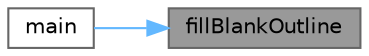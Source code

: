 digraph "fillBlankOutline"
{
 // LATEX_PDF_SIZE
  bgcolor="transparent";
  edge [fontname=Helvetica,fontsize=10,labelfontname=Helvetica,labelfontsize=10];
  node [fontname=Helvetica,fontsize=10,shape=box,height=0.2,width=0.4];
  rankdir="RL";
  Node1 [label="fillBlankOutline",height=0.2,width=0.4,color="gray40", fillcolor="grey60", style="filled", fontcolor="black",tooltip="Create a dummy blank outline in a font table."];
  Node1 -> Node2 [dir="back",color="steelblue1",style="solid"];
  Node2 [label="main",height=0.2,width=0.4,color="grey40", fillcolor="white", style="filled",URL="$hex2otf_8c.html#a0ddf1224851353fc92bfbff6f499fa97",tooltip="The main function."];
}
